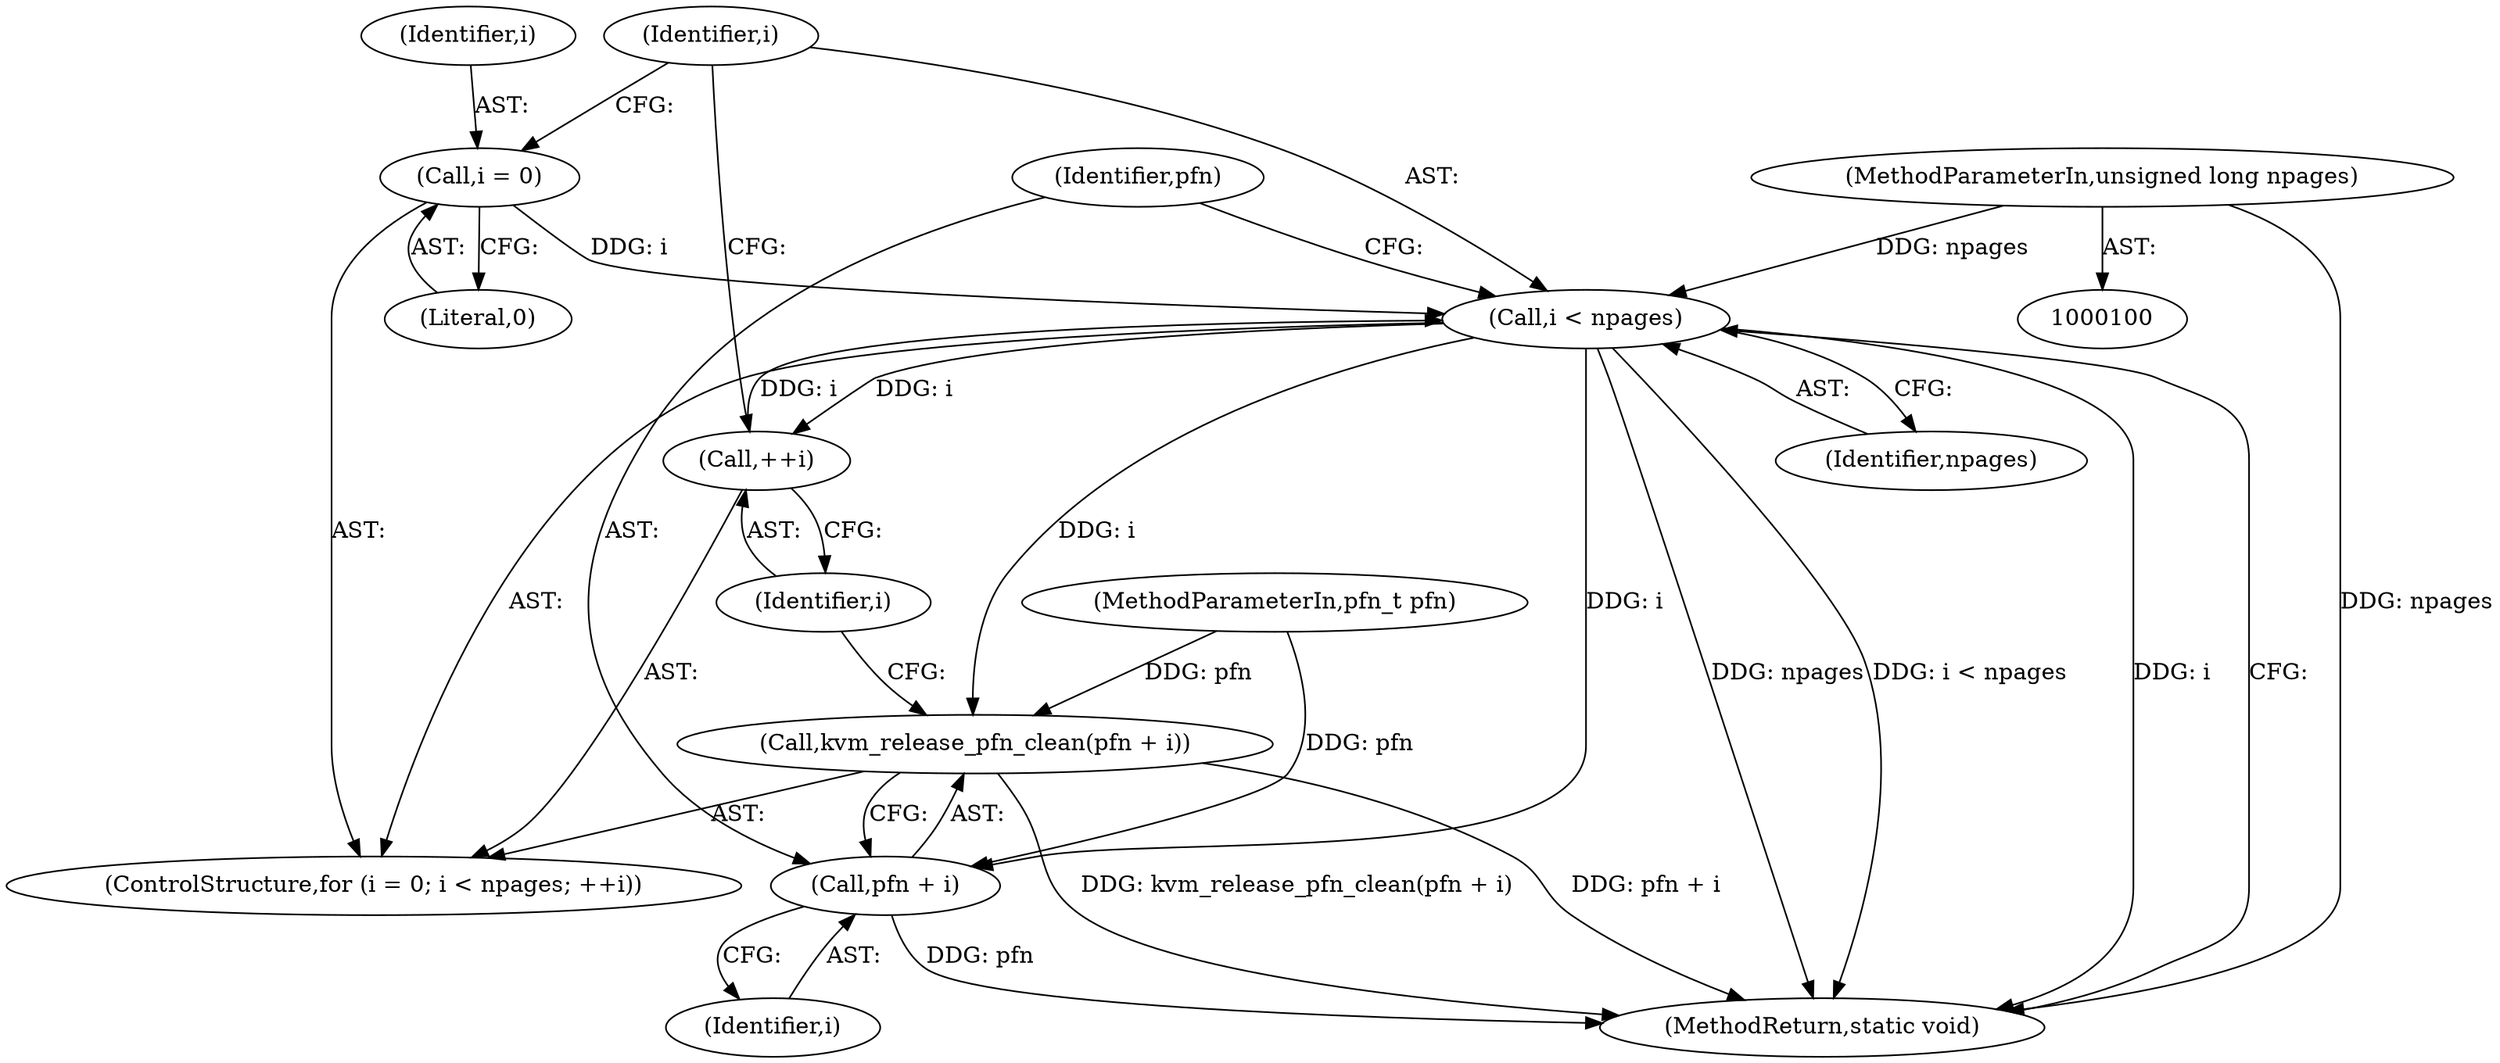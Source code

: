 digraph "1_linux_350b8bdd689cd2ab2c67c8a86a0be86cfa0751a7_0@del" {
"1000110" [label="(Call,i < npages)"];
"1000107" [label="(Call,i = 0)"];
"1000113" [label="(Call,++i)"];
"1000110" [label="(Call,i < npages)"];
"1000103" [label="(MethodParameterIn,unsigned long npages)"];
"1000115" [label="(Call,kvm_release_pfn_clean(pfn + i))"];
"1000116" [label="(Call,pfn + i)"];
"1000115" [label="(Call,kvm_release_pfn_clean(pfn + i))"];
"1000102" [label="(MethodParameterIn,pfn_t pfn)"];
"1000111" [label="(Identifier,i)"];
"1000117" [label="(Identifier,pfn)"];
"1000107" [label="(Call,i = 0)"];
"1000118" [label="(Identifier,i)"];
"1000106" [label="(ControlStructure,for (i = 0; i < npages; ++i))"];
"1000114" [label="(Identifier,i)"];
"1000103" [label="(MethodParameterIn,unsigned long npages)"];
"1000119" [label="(MethodReturn,static void)"];
"1000108" [label="(Identifier,i)"];
"1000113" [label="(Call,++i)"];
"1000110" [label="(Call,i < npages)"];
"1000112" [label="(Identifier,npages)"];
"1000109" [label="(Literal,0)"];
"1000116" [label="(Call,pfn + i)"];
"1000110" -> "1000106"  [label="AST: "];
"1000110" -> "1000112"  [label="CFG: "];
"1000111" -> "1000110"  [label="AST: "];
"1000112" -> "1000110"  [label="AST: "];
"1000117" -> "1000110"  [label="CFG: "];
"1000119" -> "1000110"  [label="CFG: "];
"1000110" -> "1000119"  [label="DDG: npages"];
"1000110" -> "1000119"  [label="DDG: i < npages"];
"1000110" -> "1000119"  [label="DDG: i"];
"1000107" -> "1000110"  [label="DDG: i"];
"1000113" -> "1000110"  [label="DDG: i"];
"1000103" -> "1000110"  [label="DDG: npages"];
"1000110" -> "1000113"  [label="DDG: i"];
"1000110" -> "1000115"  [label="DDG: i"];
"1000110" -> "1000116"  [label="DDG: i"];
"1000107" -> "1000106"  [label="AST: "];
"1000107" -> "1000109"  [label="CFG: "];
"1000108" -> "1000107"  [label="AST: "];
"1000109" -> "1000107"  [label="AST: "];
"1000111" -> "1000107"  [label="CFG: "];
"1000113" -> "1000106"  [label="AST: "];
"1000113" -> "1000114"  [label="CFG: "];
"1000114" -> "1000113"  [label="AST: "];
"1000111" -> "1000113"  [label="CFG: "];
"1000103" -> "1000100"  [label="AST: "];
"1000103" -> "1000119"  [label="DDG: npages"];
"1000115" -> "1000106"  [label="AST: "];
"1000115" -> "1000116"  [label="CFG: "];
"1000116" -> "1000115"  [label="AST: "];
"1000114" -> "1000115"  [label="CFG: "];
"1000115" -> "1000119"  [label="DDG: kvm_release_pfn_clean(pfn + i)"];
"1000115" -> "1000119"  [label="DDG: pfn + i"];
"1000102" -> "1000115"  [label="DDG: pfn"];
"1000116" -> "1000118"  [label="CFG: "];
"1000117" -> "1000116"  [label="AST: "];
"1000118" -> "1000116"  [label="AST: "];
"1000116" -> "1000119"  [label="DDG: pfn"];
"1000102" -> "1000116"  [label="DDG: pfn"];
}
